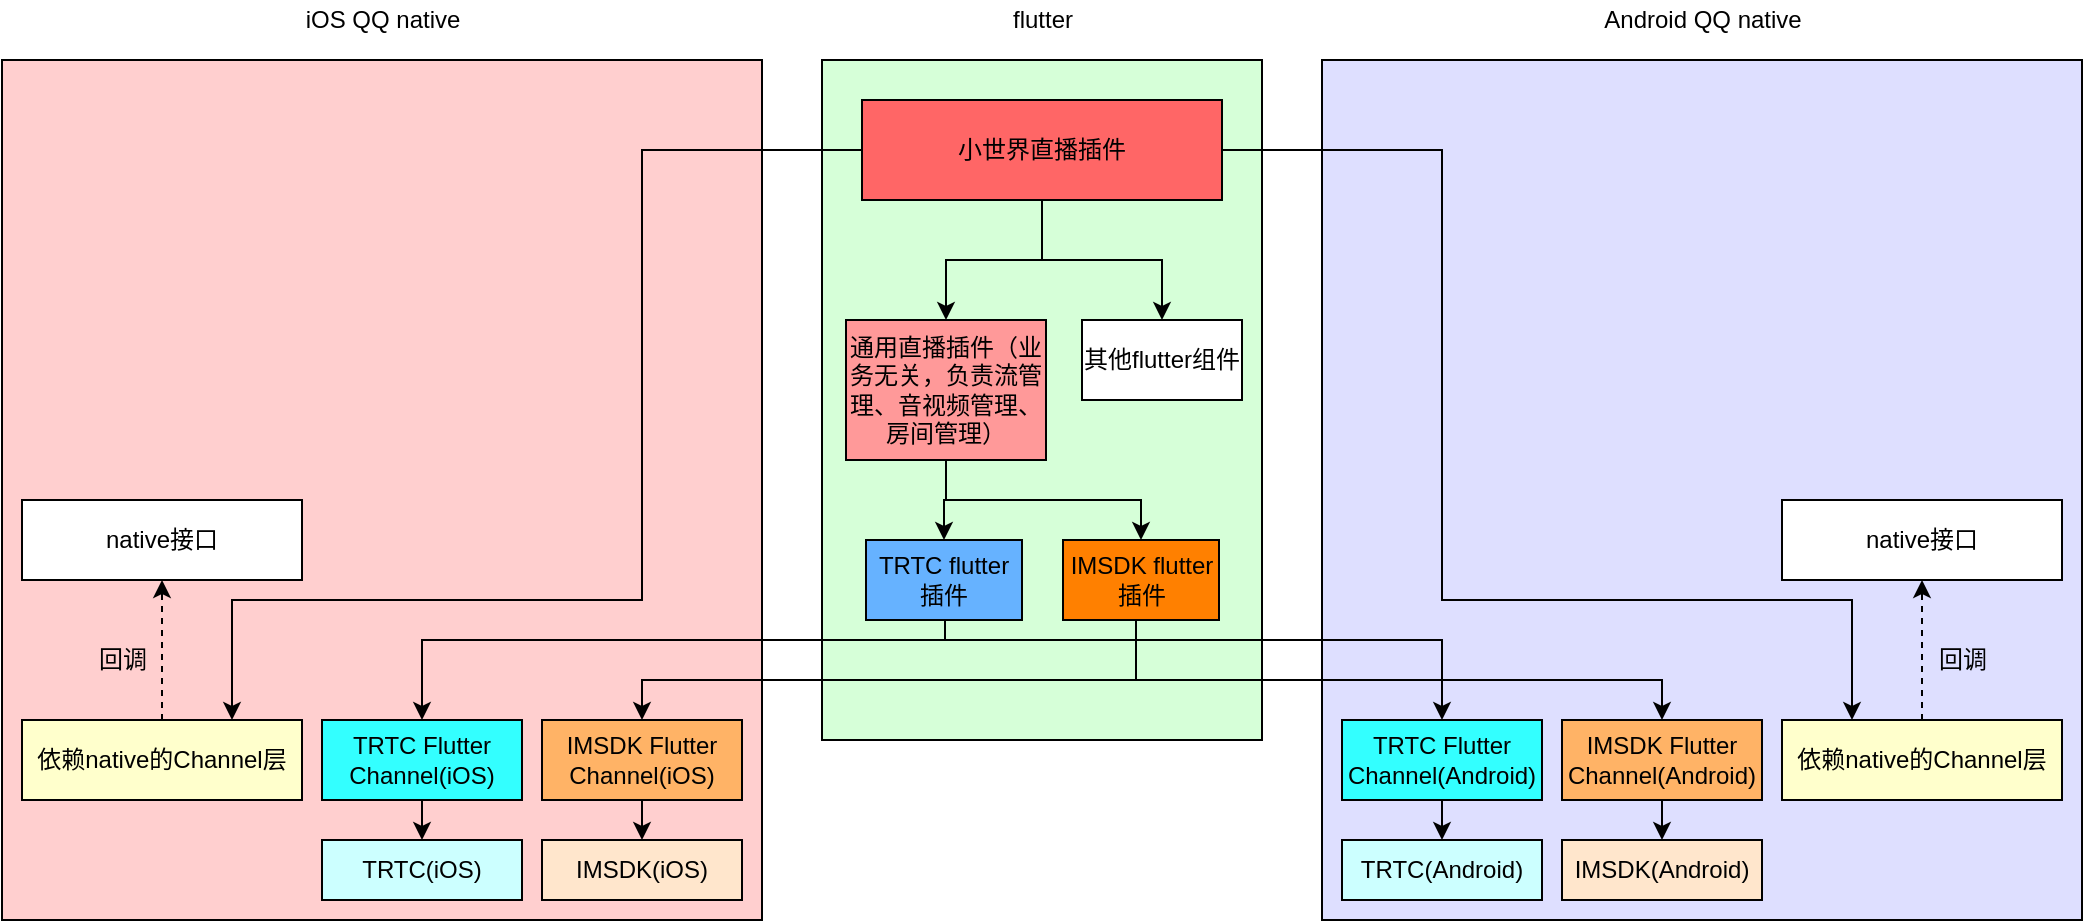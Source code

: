 <mxfile version="14.4.7" type="github">
  <diagram name="Page-1" id="74b105a0-9070-1c63-61bc-23e55f88626e">
    <mxGraphModel dx="988" dy="503" grid="1" gridSize="10" guides="1" tooltips="1" connect="1" arrows="1" fold="1" page="1" pageScale="1.5" pageWidth="1169" pageHeight="826" background="none" math="0" shadow="0">
      <root>
        <mxCell id="0" style=";html=1;" />
        <mxCell id="1" style=";html=1;" parent="0" />
        <mxCell id="J3t1SKIbdCMKoWFsVB5H-16" value="" style="rounded=0;whiteSpace=wrap;html=1;fillColor=#DEDFFF;" vertex="1" parent="1">
          <mxGeometry x="990" y="260" width="380" height="430" as="geometry" />
        </mxCell>
        <mxCell id="J3t1SKIbdCMKoWFsVB5H-15" value="" style="rounded=0;whiteSpace=wrap;html=1;fillColor=#D6FFD8;" vertex="1" parent="1">
          <mxGeometry x="740" y="260" width="220" height="340" as="geometry" />
        </mxCell>
        <mxCell id="J3t1SKIbdCMKoWFsVB5H-14" value="" style="rounded=0;whiteSpace=wrap;html=1;fillColor=#FFCFCF;" vertex="1" parent="1">
          <mxGeometry x="330" y="260" width="380" height="430" as="geometry" />
        </mxCell>
        <mxCell id="J3t1SKIbdCMKoWFsVB5H-9" value="&lt;span&gt;iOS QQ native&lt;/span&gt;" style="text;html=1;resizable=0;autosize=1;align=center;verticalAlign=middle;points=[];fillColor=none;strokeColor=none;rounded=0;" vertex="1" parent="1">
          <mxGeometry x="475" y="230" width="90" height="20" as="geometry" />
        </mxCell>
        <mxCell id="J3t1SKIbdCMKoWFsVB5H-10" value="&lt;span&gt;flutter&lt;/span&gt;" style="text;html=1;resizable=0;autosize=1;align=center;verticalAlign=middle;points=[];fillColor=none;strokeColor=none;rounded=0;" vertex="1" parent="1">
          <mxGeometry x="825" y="230" width="50" height="20" as="geometry" />
        </mxCell>
        <mxCell id="J3t1SKIbdCMKoWFsVB5H-11" value="&lt;span&gt;Android QQ native&lt;/span&gt;" style="text;html=1;resizable=0;autosize=1;align=center;verticalAlign=middle;points=[];fillColor=none;strokeColor=none;rounded=0;" vertex="1" parent="1">
          <mxGeometry x="1125" y="230" width="110" height="20" as="geometry" />
        </mxCell>
        <mxCell id="J3t1SKIbdCMKoWFsVB5H-19" style="edgeStyle=orthogonalEdgeStyle;rounded=0;orthogonalLoop=1;jettySize=auto;html=1;exitX=0.5;exitY=1;exitDx=0;exitDy=0;entryX=0.5;entryY=0;entryDx=0;entryDy=0;" edge="1" parent="1">
          <mxGeometry relative="1" as="geometry">
            <mxPoint x="801.5" y="540" as="sourcePoint" />
            <mxPoint x="540" y="590" as="targetPoint" />
            <Array as="points">
              <mxPoint x="802" y="550" />
              <mxPoint x="540" y="550" />
            </Array>
          </mxGeometry>
        </mxCell>
        <mxCell id="J3t1SKIbdCMKoWFsVB5H-39" style="edgeStyle=orthogonalEdgeStyle;rounded=0;orthogonalLoop=1;jettySize=auto;html=1;exitX=0.5;exitY=1;exitDx=0;exitDy=0;entryX=0.5;entryY=0;entryDx=0;entryDy=0;" edge="1" parent="1" target="J3t1SKIbdCMKoWFsVB5H-35">
          <mxGeometry relative="1" as="geometry">
            <mxPoint x="801.5" y="540" as="sourcePoint" />
            <Array as="points">
              <mxPoint x="802" y="550" />
              <mxPoint x="1050" y="550" />
            </Array>
          </mxGeometry>
        </mxCell>
        <mxCell id="J3t1SKIbdCMKoWFsVB5H-21" style="edgeStyle=orthogonalEdgeStyle;rounded=0;orthogonalLoop=1;jettySize=auto;html=1;exitX=0.5;exitY=1;exitDx=0;exitDy=0;entryX=0.5;entryY=0;entryDx=0;entryDy=0;" edge="1" parent="1" target="J3t1SKIbdCMKoWFsVB5H-32">
          <mxGeometry relative="1" as="geometry">
            <mxPoint x="898.5" y="540" as="sourcePoint" />
            <mxPoint x="640" y="590" as="targetPoint" />
            <Array as="points">
              <mxPoint x="897" y="540" />
              <mxPoint x="897" y="570" />
              <mxPoint x="650" y="570" />
            </Array>
          </mxGeometry>
        </mxCell>
        <mxCell id="J3t1SKIbdCMKoWFsVB5H-22" style="edgeStyle=orthogonalEdgeStyle;rounded=0;orthogonalLoop=1;jettySize=auto;html=1;exitX=0.5;exitY=1;exitDx=0;exitDy=0;" edge="1" parent="1">
          <mxGeometry relative="1" as="geometry">
            <mxPoint x="898.5" y="540" as="sourcePoint" />
            <mxPoint x="1160" y="590" as="targetPoint" />
            <Array as="points">
              <mxPoint x="897" y="570" />
              <mxPoint x="1160" y="570" />
            </Array>
          </mxGeometry>
        </mxCell>
        <mxCell id="J3t1SKIbdCMKoWFsVB5H-27" value="&lt;span&gt;TRTC(iOS)&lt;/span&gt;" style="rounded=0;whiteSpace=wrap;html=1;fillColor=#CCFFFF;" vertex="1" parent="1">
          <mxGeometry x="490" y="650" width="100" height="30" as="geometry" />
        </mxCell>
        <mxCell id="J3t1SKIbdCMKoWFsVB5H-29" style="edgeStyle=orthogonalEdgeStyle;rounded=0;orthogonalLoop=1;jettySize=auto;html=1;exitX=0.5;exitY=1;exitDx=0;exitDy=0;entryX=0.5;entryY=0;entryDx=0;entryDy=0;" edge="1" parent="1" source="J3t1SKIbdCMKoWFsVB5H-28" target="J3t1SKIbdCMKoWFsVB5H-27">
          <mxGeometry relative="1" as="geometry" />
        </mxCell>
        <mxCell id="J3t1SKIbdCMKoWFsVB5H-28" value="&lt;span&gt;TRTC Flutter Channel(iOS)&lt;/span&gt;" style="rounded=0;whiteSpace=wrap;html=1;fillColor=#33FFFF;" vertex="1" parent="1">
          <mxGeometry x="490" y="590" width="100" height="40" as="geometry" />
        </mxCell>
        <mxCell id="J3t1SKIbdCMKoWFsVB5H-30" value="&lt;span&gt;IMSDK(iOS)&lt;/span&gt;" style="rounded=0;whiteSpace=wrap;html=1;fillColor=#FFE6CC;" vertex="1" parent="1">
          <mxGeometry x="600" y="650" width="100" height="30" as="geometry" />
        </mxCell>
        <mxCell id="J3t1SKIbdCMKoWFsVB5H-31" style="edgeStyle=orthogonalEdgeStyle;rounded=0;orthogonalLoop=1;jettySize=auto;html=1;exitX=0.5;exitY=1;exitDx=0;exitDy=0;entryX=0.5;entryY=0;entryDx=0;entryDy=0;" edge="1" source="J3t1SKIbdCMKoWFsVB5H-32" target="J3t1SKIbdCMKoWFsVB5H-30" parent="1">
          <mxGeometry relative="1" as="geometry" />
        </mxCell>
        <mxCell id="J3t1SKIbdCMKoWFsVB5H-32" value="&lt;span&gt;IMSDK Flutter Channel(iOS)&lt;/span&gt;" style="rounded=0;whiteSpace=wrap;html=1;fillColor=#FFB366;" vertex="1" parent="1">
          <mxGeometry x="600" y="590" width="100" height="40" as="geometry" />
        </mxCell>
        <mxCell id="J3t1SKIbdCMKoWFsVB5H-33" value="&lt;span&gt;TRTC(&lt;/span&gt;Android&lt;span&gt;)&lt;/span&gt;" style="rounded=0;whiteSpace=wrap;html=1;fillColor=#CCFFFF;" vertex="1" parent="1">
          <mxGeometry x="1000" y="650" width="100" height="30" as="geometry" />
        </mxCell>
        <mxCell id="J3t1SKIbdCMKoWFsVB5H-34" style="edgeStyle=orthogonalEdgeStyle;rounded=0;orthogonalLoop=1;jettySize=auto;html=1;exitX=0.5;exitY=1;exitDx=0;exitDy=0;entryX=0.5;entryY=0;entryDx=0;entryDy=0;" edge="1" source="J3t1SKIbdCMKoWFsVB5H-35" target="J3t1SKIbdCMKoWFsVB5H-33" parent="1">
          <mxGeometry relative="1" as="geometry" />
        </mxCell>
        <mxCell id="J3t1SKIbdCMKoWFsVB5H-35" value="&lt;span&gt;TRTC Flutter Channel(Android)&lt;/span&gt;" style="rounded=0;whiteSpace=wrap;html=1;fillColor=#33FFFF;" vertex="1" parent="1">
          <mxGeometry x="1000" y="590" width="100" height="40" as="geometry" />
        </mxCell>
        <mxCell id="J3t1SKIbdCMKoWFsVB5H-36" value="&lt;span&gt;IMSDK(&lt;/span&gt;Android&lt;span&gt;)&lt;/span&gt;" style="rounded=0;whiteSpace=wrap;html=1;fillColor=#FFE6CC;" vertex="1" parent="1">
          <mxGeometry x="1110" y="650" width="100" height="30" as="geometry" />
        </mxCell>
        <mxCell id="J3t1SKIbdCMKoWFsVB5H-37" style="edgeStyle=orthogonalEdgeStyle;rounded=0;orthogonalLoop=1;jettySize=auto;html=1;exitX=0.5;exitY=1;exitDx=0;exitDy=0;entryX=0.5;entryY=0;entryDx=0;entryDy=0;" edge="1" source="J3t1SKIbdCMKoWFsVB5H-38" target="J3t1SKIbdCMKoWFsVB5H-36" parent="1">
          <mxGeometry relative="1" as="geometry" />
        </mxCell>
        <mxCell id="J3t1SKIbdCMKoWFsVB5H-38" value="&lt;span&gt;IMSDK Flutter Channel(&lt;/span&gt;Android&lt;span&gt;)&lt;/span&gt;" style="rounded=0;whiteSpace=wrap;html=1;fillColor=#FFB366;" vertex="1" parent="1">
          <mxGeometry x="1110" y="590" width="100" height="40" as="geometry" />
        </mxCell>
        <mxCell id="J3t1SKIbdCMKoWFsVB5H-41" value="&lt;span&gt;TRTC flutter 插件&lt;/span&gt;" style="rounded=0;whiteSpace=wrap;html=1;fillColor=#66B2FF;" vertex="1" parent="1">
          <mxGeometry x="762" y="500" width="78" height="40" as="geometry" />
        </mxCell>
        <mxCell id="J3t1SKIbdCMKoWFsVB5H-42" value="IMSDK flutter 插件" style="rounded=0;whiteSpace=wrap;html=1;fillColor=#FF8000;" vertex="1" parent="1">
          <mxGeometry x="860.5" y="500" width="78" height="40" as="geometry" />
        </mxCell>
        <mxCell id="J3t1SKIbdCMKoWFsVB5H-45" style="edgeStyle=orthogonalEdgeStyle;rounded=0;orthogonalLoop=1;jettySize=auto;html=1;exitX=0.5;exitY=1;exitDx=0;exitDy=0;entryX=0.5;entryY=0;entryDx=0;entryDy=0;" edge="1" parent="1" source="J3t1SKIbdCMKoWFsVB5H-43" target="J3t1SKIbdCMKoWFsVB5H-42">
          <mxGeometry relative="1" as="geometry" />
        </mxCell>
        <mxCell id="J3t1SKIbdCMKoWFsVB5H-46" style="edgeStyle=orthogonalEdgeStyle;rounded=0;orthogonalLoop=1;jettySize=auto;html=1;exitX=0.5;exitY=1;exitDx=0;exitDy=0;entryX=0.5;entryY=0;entryDx=0;entryDy=0;" edge="1" parent="1" source="J3t1SKIbdCMKoWFsVB5H-43" target="J3t1SKIbdCMKoWFsVB5H-41">
          <mxGeometry relative="1" as="geometry" />
        </mxCell>
        <mxCell id="J3t1SKIbdCMKoWFsVB5H-43" value="通用直播插件（业务无关，负责流管理、音视频管理、房间管理）" style="rounded=0;whiteSpace=wrap;html=1;fillColor=#FF9999;" vertex="1" parent="1">
          <mxGeometry x="752" y="390" width="100" height="70" as="geometry" />
        </mxCell>
        <mxCell id="J3t1SKIbdCMKoWFsVB5H-48" style="edgeStyle=orthogonalEdgeStyle;rounded=0;orthogonalLoop=1;jettySize=auto;html=1;exitX=0.5;exitY=1;exitDx=0;exitDy=0;entryX=0.5;entryY=0;entryDx=0;entryDy=0;" edge="1" parent="1" source="J3t1SKIbdCMKoWFsVB5H-47" target="J3t1SKIbdCMKoWFsVB5H-43">
          <mxGeometry relative="1" as="geometry" />
        </mxCell>
        <mxCell id="J3t1SKIbdCMKoWFsVB5H-51" style="edgeStyle=orthogonalEdgeStyle;rounded=0;orthogonalLoop=1;jettySize=auto;html=1;exitX=0.5;exitY=1;exitDx=0;exitDy=0;entryX=0.5;entryY=0;entryDx=0;entryDy=0;" edge="1" parent="1" source="J3t1SKIbdCMKoWFsVB5H-47" target="J3t1SKIbdCMKoWFsVB5H-49">
          <mxGeometry relative="1" as="geometry" />
        </mxCell>
        <mxCell id="J3t1SKIbdCMKoWFsVB5H-61" style="edgeStyle=orthogonalEdgeStyle;rounded=0;orthogonalLoop=1;jettySize=auto;html=1;exitX=0;exitY=0.5;exitDx=0;exitDy=0;entryX=0.75;entryY=0;entryDx=0;entryDy=0;" edge="1" parent="1" source="J3t1SKIbdCMKoWFsVB5H-47" target="J3t1SKIbdCMKoWFsVB5H-52">
          <mxGeometry relative="1" as="geometry">
            <Array as="points">
              <mxPoint x="650" y="305" />
              <mxPoint x="650" y="530" />
              <mxPoint x="445" y="530" />
            </Array>
          </mxGeometry>
        </mxCell>
        <mxCell id="J3t1SKIbdCMKoWFsVB5H-66" style="edgeStyle=orthogonalEdgeStyle;rounded=0;orthogonalLoop=1;jettySize=auto;html=1;exitX=1;exitY=0.5;exitDx=0;exitDy=0;entryX=0.25;entryY=0;entryDx=0;entryDy=0;" edge="1" parent="1" source="J3t1SKIbdCMKoWFsVB5H-47" target="J3t1SKIbdCMKoWFsVB5H-63">
          <mxGeometry relative="1" as="geometry">
            <Array as="points">
              <mxPoint x="1050" y="305" />
              <mxPoint x="1050" y="530" />
              <mxPoint x="1255" y="530" />
            </Array>
          </mxGeometry>
        </mxCell>
        <mxCell id="J3t1SKIbdCMKoWFsVB5H-47" value="小世界直播插件" style="rounded=0;whiteSpace=wrap;html=1;fillColor=#FF6666;" vertex="1" parent="1">
          <mxGeometry x="760" y="280" width="180" height="50" as="geometry" />
        </mxCell>
        <mxCell id="J3t1SKIbdCMKoWFsVB5H-49" value="其他flutter组件" style="rounded=0;whiteSpace=wrap;html=1;" vertex="1" parent="1">
          <mxGeometry x="870" y="390" width="80" height="40" as="geometry" />
        </mxCell>
        <mxCell id="J3t1SKIbdCMKoWFsVB5H-59" style="edgeStyle=orthogonalEdgeStyle;rounded=0;orthogonalLoop=1;jettySize=auto;html=1;exitX=0.5;exitY=0;exitDx=0;exitDy=0;entryX=0.5;entryY=1;entryDx=0;entryDy=0;dashed=1;" edge="1" parent="1" source="J3t1SKIbdCMKoWFsVB5H-52" target="J3t1SKIbdCMKoWFsVB5H-53">
          <mxGeometry relative="1" as="geometry" />
        </mxCell>
        <mxCell id="J3t1SKIbdCMKoWFsVB5H-52" value="依赖native的Channel层" style="rounded=0;whiteSpace=wrap;html=1;fillColor=#FFFFCC;" vertex="1" parent="1">
          <mxGeometry x="340" y="590" width="140" height="40" as="geometry" />
        </mxCell>
        <mxCell id="J3t1SKIbdCMKoWFsVB5H-53" value="native接口" style="rounded=0;whiteSpace=wrap;html=1;" vertex="1" parent="1">
          <mxGeometry x="340" y="480" width="140" height="40" as="geometry" />
        </mxCell>
        <mxCell id="J3t1SKIbdCMKoWFsVB5H-55" value="回调" style="text;html=1;resizable=0;autosize=1;align=center;verticalAlign=middle;points=[];fillColor=none;strokeColor=none;rounded=0;" vertex="1" parent="1">
          <mxGeometry x="370" y="550" width="40" height="20" as="geometry" />
        </mxCell>
        <mxCell id="J3t1SKIbdCMKoWFsVB5H-62" style="edgeStyle=orthogonalEdgeStyle;rounded=0;orthogonalLoop=1;jettySize=auto;html=1;exitX=0.5;exitY=0;exitDx=0;exitDy=0;entryX=0.5;entryY=1;entryDx=0;entryDy=0;dashed=1;" edge="1" source="J3t1SKIbdCMKoWFsVB5H-63" target="J3t1SKIbdCMKoWFsVB5H-64" parent="1">
          <mxGeometry relative="1" as="geometry" />
        </mxCell>
        <mxCell id="J3t1SKIbdCMKoWFsVB5H-63" value="依赖native的Channel层" style="rounded=0;whiteSpace=wrap;html=1;fillColor=#FFFFCC;" vertex="1" parent="1">
          <mxGeometry x="1220" y="590" width="140" height="40" as="geometry" />
        </mxCell>
        <mxCell id="J3t1SKIbdCMKoWFsVB5H-64" value="native接口" style="rounded=0;whiteSpace=wrap;html=1;" vertex="1" parent="1">
          <mxGeometry x="1220" y="480" width="140" height="40" as="geometry" />
        </mxCell>
        <mxCell id="J3t1SKIbdCMKoWFsVB5H-65" value="回调" style="text;html=1;resizable=0;autosize=1;align=center;verticalAlign=middle;points=[];fillColor=none;strokeColor=none;rounded=0;" vertex="1" parent="1">
          <mxGeometry x="1290" y="550" width="40" height="20" as="geometry" />
        </mxCell>
      </root>
    </mxGraphModel>
  </diagram>
</mxfile>
